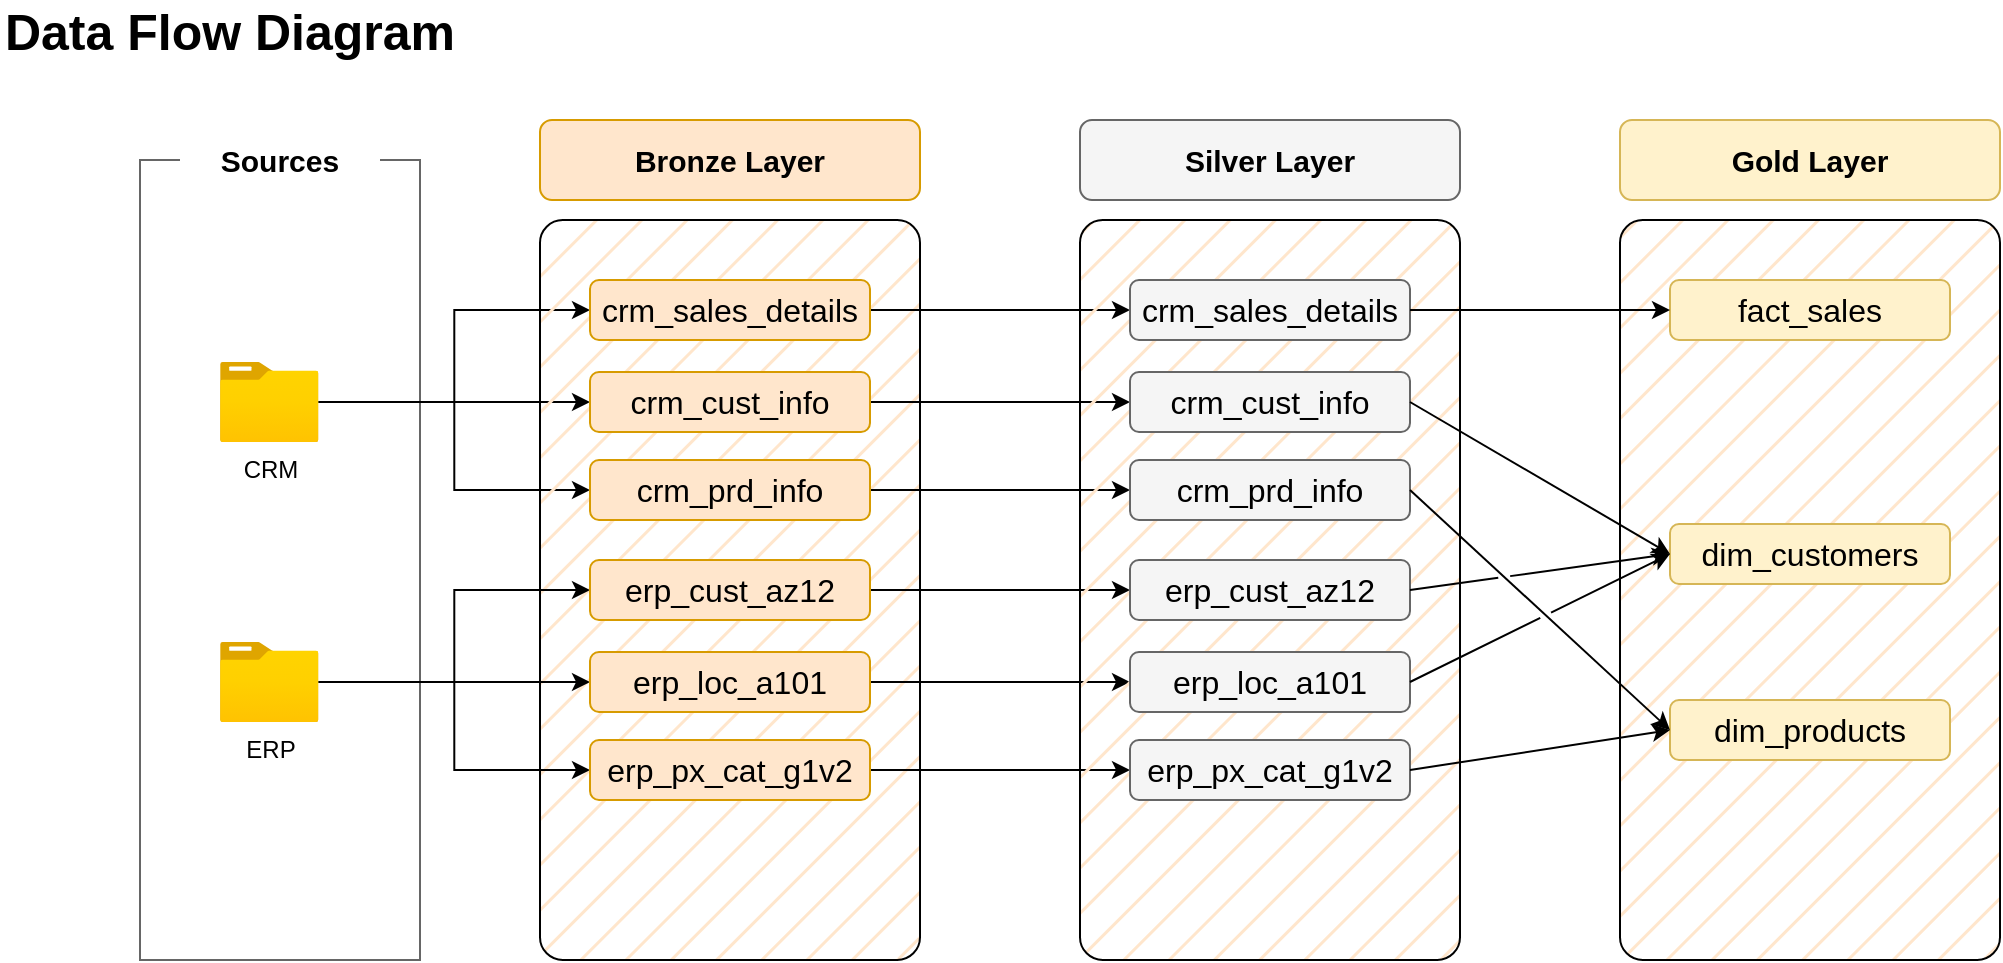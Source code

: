 <mxfile version="27.0.5">
  <diagram name="Page-1" id="O_VndQ1_Mvq3e0-jEU53">
    <mxGraphModel dx="1833" dy="1745" grid="1" gridSize="10" guides="1" tooltips="1" connect="1" arrows="1" fold="1" page="1" pageScale="1" pageWidth="850" pageHeight="1100" math="0" shadow="0">
      <root>
        <mxCell id="0" />
        <mxCell id="1" parent="0" />
        <mxCell id="t92c0TWNSwKgWZY_sATZ-1" value="" style="rounded=0;whiteSpace=wrap;html=1;fillColor=none;strokeColor=#666666;fontColor=#333333;fillStyle=auto;" parent="1" vertex="1">
          <mxGeometry x="60" y="70" width="140" height="400" as="geometry" />
        </mxCell>
        <mxCell id="t92c0TWNSwKgWZY_sATZ-2" value="&lt;font style=&quot;font-size: 15px;&quot;&gt;&lt;b&gt;Sources&lt;/b&gt;&lt;/font&gt;" style="rounded=1;whiteSpace=wrap;html=1;fillColor=default;strokeColor=none;" parent="1" vertex="1">
          <mxGeometry x="80" y="50" width="100" height="40" as="geometry" />
        </mxCell>
        <mxCell id="t92c0TWNSwKgWZY_sATZ-17" style="edgeStyle=orthogonalEdgeStyle;rounded=0;orthogonalLoop=1;jettySize=auto;html=1;entryX=0;entryY=0.5;entryDx=0;entryDy=0;" parent="1" source="t92c0TWNSwKgWZY_sATZ-3" target="t92c0TWNSwKgWZY_sATZ-13" edge="1">
          <mxGeometry relative="1" as="geometry" />
        </mxCell>
        <mxCell id="t92c0TWNSwKgWZY_sATZ-18" style="edgeStyle=orthogonalEdgeStyle;rounded=0;orthogonalLoop=1;jettySize=auto;html=1;entryX=0;entryY=0.5;entryDx=0;entryDy=0;" parent="1" source="t92c0TWNSwKgWZY_sATZ-3" target="t92c0TWNSwKgWZY_sATZ-14" edge="1">
          <mxGeometry relative="1" as="geometry" />
        </mxCell>
        <mxCell id="t92c0TWNSwKgWZY_sATZ-19" style="edgeStyle=orthogonalEdgeStyle;rounded=0;orthogonalLoop=1;jettySize=auto;html=1;entryX=0;entryY=0.5;entryDx=0;entryDy=0;" parent="1" source="t92c0TWNSwKgWZY_sATZ-3" target="t92c0TWNSwKgWZY_sATZ-10" edge="1">
          <mxGeometry relative="1" as="geometry" />
        </mxCell>
        <mxCell id="t92c0TWNSwKgWZY_sATZ-3" value="CRM" style="image;aspect=fixed;html=1;points=[];align=center;fontSize=12;image=img/lib/azure2/general/Folder_Blank.svg;" parent="1" vertex="1">
          <mxGeometry x="100" y="171" width="49.29" height="40" as="geometry" />
        </mxCell>
        <mxCell id="t92c0TWNSwKgWZY_sATZ-7" value="" style="rounded=1;whiteSpace=wrap;html=1;fillColor=#ffe6cc;strokeColor=default;fillStyle=hatch;perimeterSpacing=0;arcSize=6;" parent="1" vertex="1">
          <mxGeometry x="260" y="100" width="190" height="370" as="geometry" />
        </mxCell>
        <mxCell id="t92c0TWNSwKgWZY_sATZ-9" value="&lt;font style=&quot;font-size: 15px; color: rgb(0, 0, 0);&quot;&gt;&lt;b&gt;Bronze Layer&lt;/b&gt;&lt;/font&gt;" style="rounded=1;whiteSpace=wrap;html=1;fillColor=#ffe6cc;strokeColor=#d79b00;" parent="1" vertex="1">
          <mxGeometry x="260" y="50" width="190" height="40" as="geometry" />
        </mxCell>
        <mxCell id="1DgQd_dwrY_YuKOOlgFz-2" style="edgeStyle=orthogonalEdgeStyle;rounded=0;orthogonalLoop=1;jettySize=auto;html=1;entryX=0;entryY=0.5;entryDx=0;entryDy=0;" parent="1" source="t92c0TWNSwKgWZY_sATZ-10" target="t92c0TWNSwKgWZY_sATZ-30" edge="1">
          <mxGeometry relative="1" as="geometry" />
        </mxCell>
        <mxCell id="t92c0TWNSwKgWZY_sATZ-10" value="&lt;font style=&quot;color: rgb(0, 0, 0); font-size: 16px;&quot;&gt;crm_sales_details&lt;/font&gt;" style="rounded=1;whiteSpace=wrap;html=1;fillColor=#ffe6cc;strokeColor=#d79b00;" parent="1" vertex="1">
          <mxGeometry x="285" y="130" width="140" height="30" as="geometry" />
        </mxCell>
        <mxCell id="1DgQd_dwrY_YuKOOlgFz-3" style="edgeStyle=orthogonalEdgeStyle;rounded=0;orthogonalLoop=1;jettySize=auto;html=1;entryX=0;entryY=0.5;entryDx=0;entryDy=0;" parent="1" source="t92c0TWNSwKgWZY_sATZ-13" target="t92c0TWNSwKgWZY_sATZ-31" edge="1">
          <mxGeometry relative="1" as="geometry" />
        </mxCell>
        <mxCell id="t92c0TWNSwKgWZY_sATZ-13" value="&lt;span style=&quot;color: rgb(0, 0, 0); font-size: 16px;&quot;&gt;crm_cust_info&lt;/span&gt;" style="rounded=1;whiteSpace=wrap;html=1;fillColor=#ffe6cc;strokeColor=#d79b00;" parent="1" vertex="1">
          <mxGeometry x="285" y="176" width="140" height="30" as="geometry" />
        </mxCell>
        <mxCell id="1DgQd_dwrY_YuKOOlgFz-4" style="edgeStyle=orthogonalEdgeStyle;rounded=0;orthogonalLoop=1;jettySize=auto;html=1;" parent="1" source="t92c0TWNSwKgWZY_sATZ-14" target="t92c0TWNSwKgWZY_sATZ-32" edge="1">
          <mxGeometry relative="1" as="geometry" />
        </mxCell>
        <mxCell id="t92c0TWNSwKgWZY_sATZ-14" value="&lt;span style=&quot;color: rgb(0, 0, 0); font-size: 16px;&quot;&gt;crm_prd_info&lt;/span&gt;" style="rounded=1;whiteSpace=wrap;html=1;fillColor=#ffe6cc;strokeColor=#d79b00;" parent="1" vertex="1">
          <mxGeometry x="285" y="220" width="140" height="30" as="geometry" />
        </mxCell>
        <mxCell id="t92c0TWNSwKgWZY_sATZ-21" style="edgeStyle=orthogonalEdgeStyle;rounded=0;orthogonalLoop=1;jettySize=auto;html=1;entryX=0;entryY=0.5;entryDx=0;entryDy=0;" parent="1" source="t92c0TWNSwKgWZY_sATZ-24" target="t92c0TWNSwKgWZY_sATZ-26" edge="1">
          <mxGeometry relative="1" as="geometry" />
        </mxCell>
        <mxCell id="t92c0TWNSwKgWZY_sATZ-22" style="edgeStyle=orthogonalEdgeStyle;rounded=0;orthogonalLoop=1;jettySize=auto;html=1;entryX=0;entryY=0.5;entryDx=0;entryDy=0;" parent="1" source="t92c0TWNSwKgWZY_sATZ-24" target="t92c0TWNSwKgWZY_sATZ-27" edge="1">
          <mxGeometry relative="1" as="geometry" />
        </mxCell>
        <mxCell id="t92c0TWNSwKgWZY_sATZ-23" style="edgeStyle=orthogonalEdgeStyle;rounded=0;orthogonalLoop=1;jettySize=auto;html=1;entryX=0;entryY=0.5;entryDx=0;entryDy=0;" parent="1" source="t92c0TWNSwKgWZY_sATZ-24" target="t92c0TWNSwKgWZY_sATZ-25" edge="1">
          <mxGeometry relative="1" as="geometry" />
        </mxCell>
        <mxCell id="t92c0TWNSwKgWZY_sATZ-24" value="ERP" style="image;aspect=fixed;html=1;points=[];align=center;fontSize=12;image=img/lib/azure2/general/Folder_Blank.svg;" parent="1" vertex="1">
          <mxGeometry x="100" y="311" width="49.29" height="40" as="geometry" />
        </mxCell>
        <mxCell id="1DgQd_dwrY_YuKOOlgFz-5" style="edgeStyle=orthogonalEdgeStyle;rounded=0;orthogonalLoop=1;jettySize=auto;html=1;" parent="1" source="t92c0TWNSwKgWZY_sATZ-25" target="t92c0TWNSwKgWZY_sATZ-33" edge="1">
          <mxGeometry relative="1" as="geometry" />
        </mxCell>
        <mxCell id="t92c0TWNSwKgWZY_sATZ-25" value="&lt;font style=&quot;color: rgb(0, 0, 0); font-size: 16px;&quot;&gt;erp_cust_az12&lt;/font&gt;" style="rounded=1;whiteSpace=wrap;html=1;fillColor=#ffe6cc;strokeColor=#d79b00;" parent="1" vertex="1">
          <mxGeometry x="285" y="270" width="140" height="30" as="geometry" />
        </mxCell>
        <mxCell id="1DgQd_dwrY_YuKOOlgFz-6" style="edgeStyle=orthogonalEdgeStyle;rounded=0;orthogonalLoop=1;jettySize=auto;html=1;" parent="1" source="t92c0TWNSwKgWZY_sATZ-26" target="t92c0TWNSwKgWZY_sATZ-34" edge="1">
          <mxGeometry relative="1" as="geometry" />
        </mxCell>
        <mxCell id="t92c0TWNSwKgWZY_sATZ-26" value="&lt;span style=&quot;color: rgb(0, 0, 0); font-size: 16px;&quot;&gt;erp_loc_a101&lt;/span&gt;" style="rounded=1;whiteSpace=wrap;html=1;fillColor=#ffe6cc;strokeColor=#d79b00;" parent="1" vertex="1">
          <mxGeometry x="285" y="316" width="140" height="30" as="geometry" />
        </mxCell>
        <mxCell id="1DgQd_dwrY_YuKOOlgFz-7" style="edgeStyle=orthogonalEdgeStyle;rounded=0;orthogonalLoop=1;jettySize=auto;html=1;" parent="1" source="t92c0TWNSwKgWZY_sATZ-27" target="t92c0TWNSwKgWZY_sATZ-35" edge="1">
          <mxGeometry relative="1" as="geometry" />
        </mxCell>
        <mxCell id="t92c0TWNSwKgWZY_sATZ-27" value="&lt;span style=&quot;color: rgb(0, 0, 0); font-size: 16px;&quot;&gt;erp_px_cat_g1v2&lt;/span&gt;" style="rounded=1;whiteSpace=wrap;html=1;fillColor=#ffe6cc;strokeColor=#d79b00;" parent="1" vertex="1">
          <mxGeometry x="285" y="360" width="140" height="30" as="geometry" />
        </mxCell>
        <mxCell id="t92c0TWNSwKgWZY_sATZ-28" value="" style="rounded=1;whiteSpace=wrap;html=1;fillColor=#ffe6cc;strokeColor=default;fillStyle=hatch;perimeterSpacing=0;arcSize=6;" parent="1" vertex="1">
          <mxGeometry x="530" y="100" width="190" height="370" as="geometry" />
        </mxCell>
        <mxCell id="t92c0TWNSwKgWZY_sATZ-29" value="&lt;font style=&quot;font-size: 15px; color: rgb(0, 0, 0);&quot;&gt;&lt;b&gt;Silver Layer&lt;/b&gt;&lt;/font&gt;" style="rounded=1;whiteSpace=wrap;html=1;fillColor=#f5f5f5;strokeColor=#666666;fontColor=#333333;" parent="1" vertex="1">
          <mxGeometry x="530" y="50" width="190" height="40" as="geometry" />
        </mxCell>
        <mxCell id="t92c0TWNSwKgWZY_sATZ-30" value="&lt;font style=&quot;color: rgb(0, 0, 0); font-size: 16px;&quot;&gt;crm_sales_details&lt;/font&gt;" style="rounded=1;whiteSpace=wrap;html=1;fillColor=#f5f5f5;strokeColor=#666666;fontColor=#333333;" parent="1" vertex="1">
          <mxGeometry x="555" y="130" width="140" height="30" as="geometry" />
        </mxCell>
        <mxCell id="t92c0TWNSwKgWZY_sATZ-31" value="&lt;span style=&quot;color: rgb(0, 0, 0); font-size: 16px;&quot;&gt;crm_cust_info&lt;/span&gt;" style="rounded=1;whiteSpace=wrap;html=1;fillColor=#f5f5f5;strokeColor=#666666;fontColor=#333333;" parent="1" vertex="1">
          <mxGeometry x="555" y="176" width="140" height="30" as="geometry" />
        </mxCell>
        <mxCell id="t92c0TWNSwKgWZY_sATZ-32" value="&lt;span style=&quot;color: rgb(0, 0, 0); font-size: 16px;&quot;&gt;crm_prd_info&lt;/span&gt;" style="rounded=1;whiteSpace=wrap;html=1;fillColor=#f5f5f5;strokeColor=#666666;fontColor=#333333;" parent="1" vertex="1">
          <mxGeometry x="555" y="220" width="140" height="30" as="geometry" />
        </mxCell>
        <mxCell id="t92c0TWNSwKgWZY_sATZ-33" value="&lt;font style=&quot;color: rgb(0, 0, 0); font-size: 16px;&quot;&gt;erp_cust_az12&lt;/font&gt;" style="rounded=1;whiteSpace=wrap;html=1;fillColor=#f5f5f5;strokeColor=#666666;fontColor=#333333;" parent="1" vertex="1">
          <mxGeometry x="555" y="270" width="140" height="30" as="geometry" />
        </mxCell>
        <mxCell id="t92c0TWNSwKgWZY_sATZ-34" value="&lt;span style=&quot;color: rgb(0, 0, 0); font-size: 16px;&quot;&gt;erp_loc_a101&lt;/span&gt;" style="rounded=1;whiteSpace=wrap;html=1;fillColor=#f5f5f5;strokeColor=#666666;fontColor=#333333;" parent="1" vertex="1">
          <mxGeometry x="555" y="316" width="140" height="30" as="geometry" />
        </mxCell>
        <mxCell id="t92c0TWNSwKgWZY_sATZ-35" value="&lt;span style=&quot;color: rgb(0, 0, 0); font-size: 16px;&quot;&gt;erp_px_cat_g1v2&lt;/span&gt;" style="rounded=1;whiteSpace=wrap;html=1;fillColor=#f5f5f5;strokeColor=#666666;fontColor=#333333;" parent="1" vertex="1">
          <mxGeometry x="555" y="360" width="140" height="30" as="geometry" />
        </mxCell>
        <mxCell id="1DgQd_dwrY_YuKOOlgFz-1" value="Data Flow Diagram" style="text;html=1;align=center;verticalAlign=middle;whiteSpace=wrap;rounded=0;fontSize=25;fontStyle=1" parent="1" vertex="1">
          <mxGeometry x="-10.0" y="-10" width="230" height="30" as="geometry" />
        </mxCell>
        <mxCell id="BWZva-HifV2j4lZOJepU-1" value="" style="rounded=1;whiteSpace=wrap;html=1;fillColor=#ffe6cc;strokeColor=default;fillStyle=hatch;perimeterSpacing=0;arcSize=6;" vertex="1" parent="1">
          <mxGeometry x="800" y="100" width="190" height="370" as="geometry" />
        </mxCell>
        <mxCell id="BWZva-HifV2j4lZOJepU-2" value="&lt;font style=&quot;font-size: 15px; color: rgb(0, 0, 0);&quot;&gt;&lt;b&gt;Gold Layer&lt;/b&gt;&lt;/font&gt;" style="rounded=1;whiteSpace=wrap;html=1;fillColor=#fff2cc;strokeColor=#d6b656;" vertex="1" parent="1">
          <mxGeometry x="800" y="50" width="190" height="40" as="geometry" />
        </mxCell>
        <mxCell id="BWZva-HifV2j4lZOJepU-3" value="&lt;font style=&quot;color: rgb(0, 0, 0); font-size: 16px;&quot;&gt;fact_sales&lt;/font&gt;" style="rounded=1;whiteSpace=wrap;html=1;fillColor=#fff2cc;strokeColor=#d6b656;" vertex="1" parent="1">
          <mxGeometry x="825" y="130" width="140" height="30" as="geometry" />
        </mxCell>
        <mxCell id="BWZva-HifV2j4lZOJepU-4" value="&lt;span style=&quot;color: rgb(0, 0, 0); font-size: 16px;&quot;&gt;dim_customers&lt;/span&gt;" style="rounded=1;whiteSpace=wrap;html=1;fillColor=#fff2cc;strokeColor=#d6b656;" vertex="1" parent="1">
          <mxGeometry x="825" y="252" width="140" height="30" as="geometry" />
        </mxCell>
        <mxCell id="BWZva-HifV2j4lZOJepU-5" value="&lt;span style=&quot;color: rgb(0, 0, 0); font-size: 16px;&quot;&gt;dim_products&lt;/span&gt;" style="rounded=1;whiteSpace=wrap;html=1;fillColor=#fff2cc;strokeColor=#d6b656;" vertex="1" parent="1">
          <mxGeometry x="825" y="340" width="140" height="30" as="geometry" />
        </mxCell>
        <mxCell id="BWZva-HifV2j4lZOJepU-19" value="" style="endArrow=classic;html=1;rounded=0;exitX=1;exitY=0.5;exitDx=0;exitDy=0;" edge="1" parent="1" source="t92c0TWNSwKgWZY_sATZ-30" target="BWZva-HifV2j4lZOJepU-3">
          <mxGeometry width="50" height="50" relative="1" as="geometry">
            <mxPoint x="730" y="250" as="sourcePoint" />
            <mxPoint x="780" y="200" as="targetPoint" />
          </mxGeometry>
        </mxCell>
        <mxCell id="BWZva-HifV2j4lZOJepU-20" value="" style="endArrow=classic;html=1;rounded=0;entryX=0;entryY=0.5;entryDx=0;entryDy=0;exitX=1;exitY=0.5;exitDx=0;exitDy=0;jumpStyle=gap;" edge="1" parent="1" source="t92c0TWNSwKgWZY_sATZ-31" target="BWZva-HifV2j4lZOJepU-4">
          <mxGeometry width="50" height="50" relative="1" as="geometry">
            <mxPoint x="690" y="210" as="sourcePoint" />
            <mxPoint x="740" y="160" as="targetPoint" />
          </mxGeometry>
        </mxCell>
        <mxCell id="BWZva-HifV2j4lZOJepU-21" value="" style="endArrow=classic;html=1;rounded=0;entryX=0;entryY=0.5;entryDx=0;entryDy=0;exitX=1;exitY=0.5;exitDx=0;exitDy=0;jumpStyle=gap;" edge="1" parent="1" source="t92c0TWNSwKgWZY_sATZ-32" target="BWZva-HifV2j4lZOJepU-5">
          <mxGeometry width="50" height="50" relative="1" as="geometry">
            <mxPoint x="690" y="235" as="sourcePoint" />
            <mxPoint x="820" y="311" as="targetPoint" />
          </mxGeometry>
        </mxCell>
        <mxCell id="BWZva-HifV2j4lZOJepU-23" value="" style="endArrow=classic;html=1;rounded=0;exitX=1;exitY=0.5;exitDx=0;exitDy=0;entryX=0;entryY=0.5;entryDx=0;entryDy=0;jumpStyle=gap;" edge="1" parent="1" source="t92c0TWNSwKgWZY_sATZ-33" target="BWZva-HifV2j4lZOJepU-4">
          <mxGeometry width="50" height="50" relative="1" as="geometry">
            <mxPoint x="730" y="530" as="sourcePoint" />
            <mxPoint x="780" y="480" as="targetPoint" />
          </mxGeometry>
        </mxCell>
        <mxCell id="BWZva-HifV2j4lZOJepU-24" value="" style="endArrow=classic;html=1;rounded=0;exitX=1;exitY=0.5;exitDx=0;exitDy=0;entryX=0;entryY=0.5;entryDx=0;entryDy=0;jumpStyle=gap;" edge="1" parent="1" source="t92c0TWNSwKgWZY_sATZ-34" target="BWZva-HifV2j4lZOJepU-4">
          <mxGeometry width="50" height="50" relative="1" as="geometry">
            <mxPoint x="730" y="540" as="sourcePoint" />
            <mxPoint x="780" y="490" as="targetPoint" />
          </mxGeometry>
        </mxCell>
        <mxCell id="BWZva-HifV2j4lZOJepU-25" value="" style="endArrow=classic;html=1;rounded=0;exitX=1;exitY=0.5;exitDx=0;exitDy=0;entryX=0;entryY=0.5;entryDx=0;entryDy=0;jumpStyle=gap;" edge="1" parent="1" source="t92c0TWNSwKgWZY_sATZ-35" target="BWZva-HifV2j4lZOJepU-5">
          <mxGeometry width="50" height="50" relative="1" as="geometry">
            <mxPoint x="720" y="550" as="sourcePoint" />
            <mxPoint x="770" y="500" as="targetPoint" />
          </mxGeometry>
        </mxCell>
      </root>
    </mxGraphModel>
  </diagram>
</mxfile>

